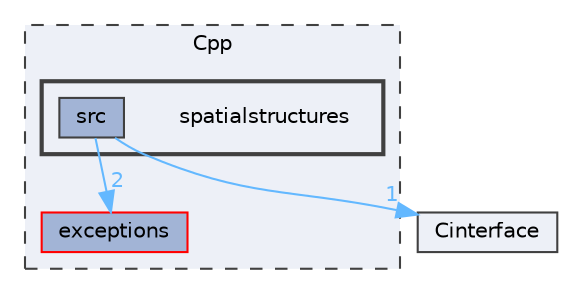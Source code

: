 digraph "Cpp/spatialstructures"
{
 // LATEX_PDF_SIZE
  bgcolor="transparent";
  edge [fontname=Helvetica,fontsize=10,labelfontname=Helvetica,labelfontsize=10];
  node [fontname=Helvetica,fontsize=10,shape=box,height=0.2,width=0.4];
  compound=true
  subgraph clusterdir_882abde7eca0231e2bae1ceefe5e858a {
    graph [ bgcolor="#edf0f7", pencolor="grey25", label="Cpp", fontname=Helvetica,fontsize=10 style="filled,dashed", URL="dir_882abde7eca0231e2bae1ceefe5e858a.html",tooltip=""]
  dir_7900dd791a76306ff53b19fea9f7cb39 [label="exceptions", fillcolor="#a2b4d6", color="red", style="filled", URL="dir_7900dd791a76306ff53b19fea9f7cb39.html",tooltip=""];
  subgraph clusterdir_66731bdf74d76a38b2c500ac62cfdf48 {
    graph [ bgcolor="#edf0f7", pencolor="grey25", label="", fontname=Helvetica,fontsize=10 style="filled,bold", URL="dir_66731bdf74d76a38b2c500ac62cfdf48.html",tooltip=""]
    dir_66731bdf74d76a38b2c500ac62cfdf48 [shape=plaintext, label="spatialstructures"];
  dir_7fdf8b1285a3d76ae7bf3420b7ffebee [label="src", fillcolor="#a2b4d6", color="grey25", style="filled", URL="dir_7fdf8b1285a3d76ae7bf3420b7ffebee.html",tooltip=""];
  }
  }
  dir_37600e7aa46d6eb08a97d98a1c09ffb1 [label="Cinterface", fillcolor="#edf0f7", color="grey25", style="filled", URL="dir_37600e7aa46d6eb08a97d98a1c09ffb1.html",tooltip=""];
  dir_7fdf8b1285a3d76ae7bf3420b7ffebee->dir_37600e7aa46d6eb08a97d98a1c09ffb1 [headlabel="1", labeldistance=1.5 headhref="dir_000017_000001.html" color="steelblue1" fontcolor="steelblue1"];
  dir_7fdf8b1285a3d76ae7bf3420b7ffebee->dir_7900dd791a76306ff53b19fea9f7cb39 [headlabel="2", labeldistance=1.5 headhref="dir_000017_000004.html" color="steelblue1" fontcolor="steelblue1"];
}
